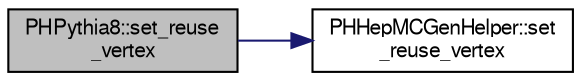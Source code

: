 digraph "PHPythia8::set_reuse_vertex"
{
  bgcolor="transparent";
  edge [fontname="FreeSans",fontsize="10",labelfontname="FreeSans",labelfontsize="10"];
  node [fontname="FreeSans",fontsize="10",shape=record];
  rankdir="LR";
  Node1 [label="PHPythia8::set_reuse\l_vertex",height=0.2,width=0.4,color="black", fillcolor="grey75", style="filled" fontcolor="black"];
  Node1 -> Node2 [color="midnightblue",fontsize="10",style="solid",fontname="FreeSans"];
  Node2 [label="PHHepMCGenHelper::set\l_reuse_vertex",height=0.2,width=0.4,color="black",URL="$dd/d2a/classPHHepMCGenHelper.html#acc3a46749b96a94e16970a25cc95fd0b",tooltip="reuse vertex from another PHHepMCGenEvent with embedding_id = src_embedding_id Additional smearing an..."];
}
